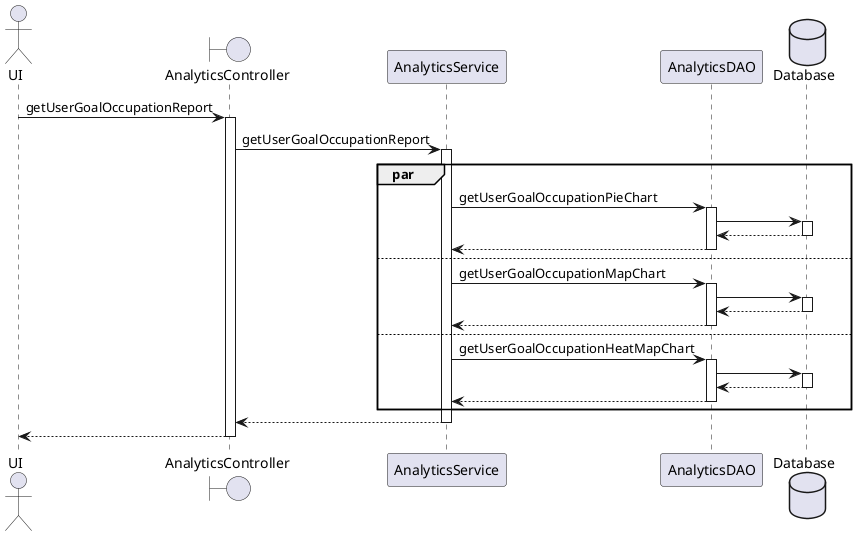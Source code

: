 @startuml

autoactivate on

actor UI
boundary AnalyticsController
participant AnalyticsService
participant AnalyticsDAO
database Database

UI -> AnalyticsController : getUserGoalOccupationReport
AnalyticsController -> AnalyticsService : getUserGoalOccupationReport
par
    AnalyticsService -> AnalyticsDAO : getUserGoalOccupationPieChart
    AnalyticsDAO -> Database
    return
    return
else
    AnalyticsService -> AnalyticsDAO : getUserGoalOccupationMapChart
    AnalyticsDAO -> Database
    return
    return
else
    AnalyticsService -> AnalyticsDAO : getUserGoalOccupationHeatMapChart
    AnalyticsDAO -> Database
    return
    return
end
return
return

@enduml